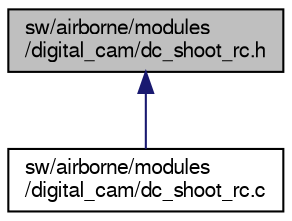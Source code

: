 digraph "sw/airborne/modules/digital_cam/dc_shoot_rc.h"
{
  edge [fontname="FreeSans",fontsize="10",labelfontname="FreeSans",labelfontsize="10"];
  node [fontname="FreeSans",fontsize="10",shape=record];
  Node1 [label="sw/airborne/modules\l/digital_cam/dc_shoot_rc.h",height=0.2,width=0.4,color="black", fillcolor="grey75", style="filled", fontcolor="black"];
  Node1 -> Node2 [dir="back",color="midnightblue",fontsize="10",style="solid",fontname="FreeSans"];
  Node2 [label="sw/airborne/modules\l/digital_cam/dc_shoot_rc.c",height=0.2,width=0.4,color="black", fillcolor="white", style="filled",URL="$dc__shoot__rc_8c.html",tooltip="Digital Camera remote shoot using radio channel. "];
}
